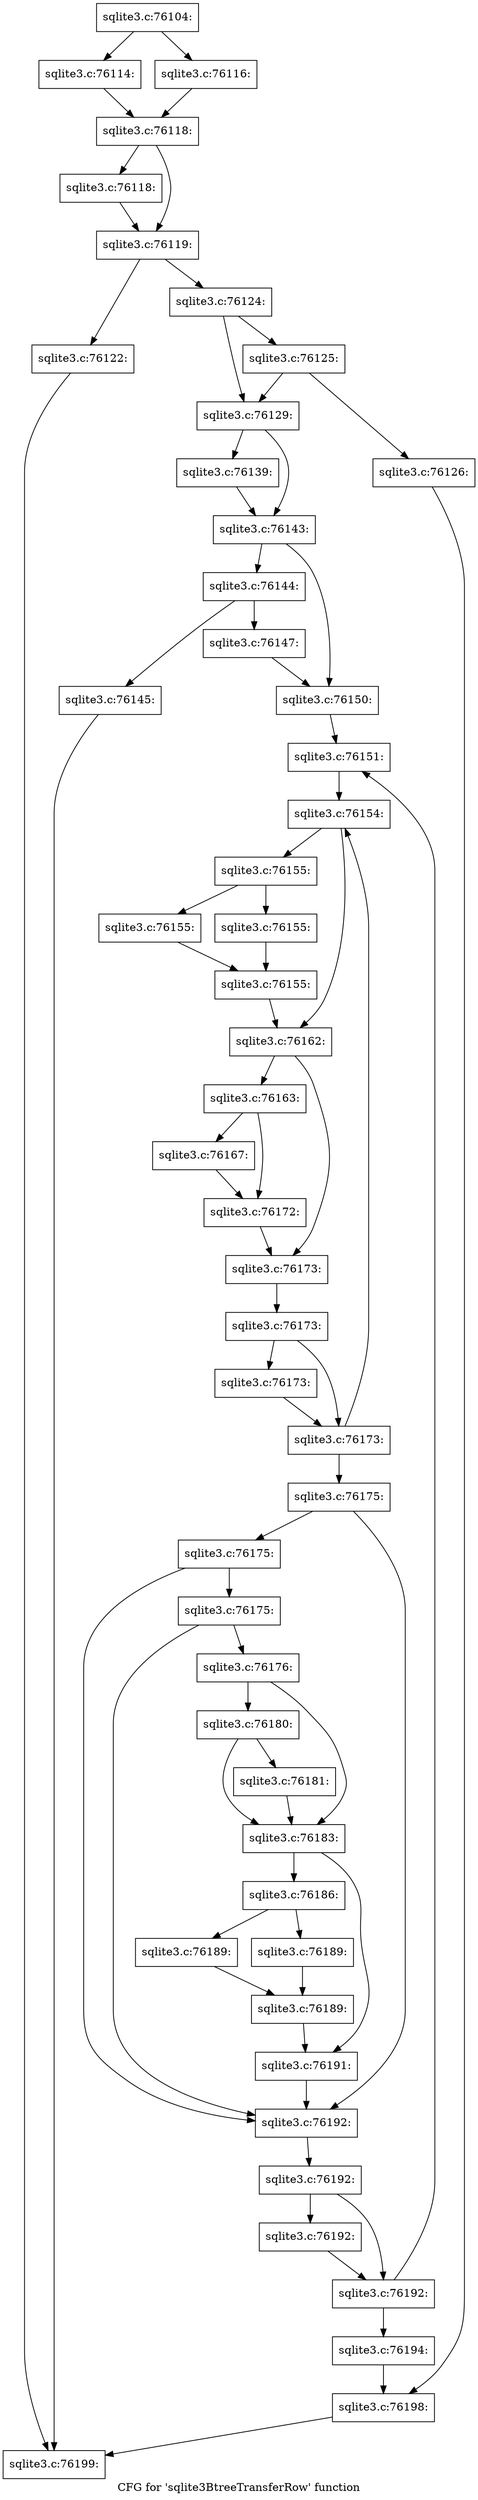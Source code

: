 digraph "CFG for 'sqlite3BtreeTransferRow' function" {
	label="CFG for 'sqlite3BtreeTransferRow' function";

	Node0x55c0f8198120 [shape=record,label="{sqlite3.c:76104:}"];
	Node0x55c0f8198120 -> Node0x55c0f827a980;
	Node0x55c0f8198120 -> Node0x55c0f827aa20;
	Node0x55c0f827a980 [shape=record,label="{sqlite3.c:76114:}"];
	Node0x55c0f827a980 -> Node0x55c0f827a9d0;
	Node0x55c0f827aa20 [shape=record,label="{sqlite3.c:76116:}"];
	Node0x55c0f827aa20 -> Node0x55c0f827a9d0;
	Node0x55c0f827a9d0 [shape=record,label="{sqlite3.c:76118:}"];
	Node0x55c0f827a9d0 -> Node0x55c0f827c000;
	Node0x55c0f827a9d0 -> Node0x55c0f827c050;
	Node0x55c0f827c000 [shape=record,label="{sqlite3.c:76118:}"];
	Node0x55c0f827c000 -> Node0x55c0f827c050;
	Node0x55c0f827c050 [shape=record,label="{sqlite3.c:76119:}"];
	Node0x55c0f827c050 -> Node0x55c0f827d250;
	Node0x55c0f827c050 -> Node0x55c0f827d2a0;
	Node0x55c0f827d250 [shape=record,label="{sqlite3.c:76122:}"];
	Node0x55c0f827d250 -> Node0x55c0f823f790;
	Node0x55c0f827d2a0 [shape=record,label="{sqlite3.c:76124:}"];
	Node0x55c0f827d2a0 -> Node0x55c0f827e2e0;
	Node0x55c0f827d2a0 -> Node0x55c0f827e290;
	Node0x55c0f827e2e0 [shape=record,label="{sqlite3.c:76125:}"];
	Node0x55c0f827e2e0 -> Node0x55c0f827e1f0;
	Node0x55c0f827e2e0 -> Node0x55c0f827e290;
	Node0x55c0f827e1f0 [shape=record,label="{sqlite3.c:76126:}"];
	Node0x55c0f827e1f0 -> Node0x55c0f827e240;
	Node0x55c0f827e290 [shape=record,label="{sqlite3.c:76129:}"];
	Node0x55c0f827e290 -> Node0x55c0f5986520;
	Node0x55c0f827e290 -> Node0x55c0f8281ae0;
	Node0x55c0f5986520 [shape=record,label="{sqlite3.c:76139:}"];
	Node0x55c0f5986520 -> Node0x55c0f8281ae0;
	Node0x55c0f8281ae0 [shape=record,label="{sqlite3.c:76143:}"];
	Node0x55c0f8281ae0 -> Node0x55c0f82833b0;
	Node0x55c0f8281ae0 -> Node0x55c0f8283400;
	Node0x55c0f82833b0 [shape=record,label="{sqlite3.c:76144:}"];
	Node0x55c0f82833b0 -> Node0x55c0f8283880;
	Node0x55c0f82833b0 -> Node0x55c0f82838d0;
	Node0x55c0f8283880 [shape=record,label="{sqlite3.c:76145:}"];
	Node0x55c0f8283880 -> Node0x55c0f823f790;
	Node0x55c0f82838d0 [shape=record,label="{sqlite3.c:76147:}"];
	Node0x55c0f82838d0 -> Node0x55c0f8283400;
	Node0x55c0f8283400 [shape=record,label="{sqlite3.c:76150:}"];
	Node0x55c0f8283400 -> Node0x55c0f8284c90;
	Node0x55c0f8284c90 [shape=record,label="{sqlite3.c:76151:}"];
	Node0x55c0f8284c90 -> Node0x55c0f8285120;
	Node0x55c0f8285120 [shape=record,label="{sqlite3.c:76154:}"];
	Node0x55c0f8285120 -> Node0x55c0f8285320;
	Node0x55c0f8285120 -> Node0x55c0f8285370;
	Node0x55c0f8285320 [shape=record,label="{sqlite3.c:76155:}"];
	Node0x55c0f8285320 -> Node0x55c0f8285990;
	Node0x55c0f8285320 -> Node0x55c0f82859e0;
	Node0x55c0f8285990 [shape=record,label="{sqlite3.c:76155:}"];
	Node0x55c0f8285990 -> Node0x55c0f8285a30;
	Node0x55c0f82859e0 [shape=record,label="{sqlite3.c:76155:}"];
	Node0x55c0f82859e0 -> Node0x55c0f8285a30;
	Node0x55c0f8285a30 [shape=record,label="{sqlite3.c:76155:}"];
	Node0x55c0f8285a30 -> Node0x55c0f8285370;
	Node0x55c0f8285370 [shape=record,label="{sqlite3.c:76162:}"];
	Node0x55c0f8285370 -> Node0x55c0f8287000;
	Node0x55c0f8285370 -> Node0x55c0f8287050;
	Node0x55c0f8287000 [shape=record,label="{sqlite3.c:76163:}"];
	Node0x55c0f8287000 -> Node0x55c0f8287a70;
	Node0x55c0f8287000 -> Node0x55c0f8287ac0;
	Node0x55c0f8287a70 [shape=record,label="{sqlite3.c:76167:}"];
	Node0x55c0f8287a70 -> Node0x55c0f8287ac0;
	Node0x55c0f8287ac0 [shape=record,label="{sqlite3.c:76172:}"];
	Node0x55c0f8287ac0 -> Node0x55c0f8287050;
	Node0x55c0f8287050 [shape=record,label="{sqlite3.c:76173:}"];
	Node0x55c0f8287050 -> Node0x55c0f82850d0;
	Node0x55c0f82850d0 [shape=record,label="{sqlite3.c:76173:}"];
	Node0x55c0f82850d0 -> Node0x55c0f8288e10;
	Node0x55c0f82850d0 -> Node0x55c0f8288dc0;
	Node0x55c0f8288e10 [shape=record,label="{sqlite3.c:76173:}"];
	Node0x55c0f8288e10 -> Node0x55c0f8288dc0;
	Node0x55c0f8288dc0 [shape=record,label="{sqlite3.c:76173:}"];
	Node0x55c0f8288dc0 -> Node0x55c0f8285120;
	Node0x55c0f8288dc0 -> Node0x55c0f8285080;
	Node0x55c0f8285080 [shape=record,label="{sqlite3.c:76175:}"];
	Node0x55c0f8285080 -> Node0x55c0f82897a0;
	Node0x55c0f8285080 -> Node0x55c0f82896d0;
	Node0x55c0f82897a0 [shape=record,label="{sqlite3.c:76175:}"];
	Node0x55c0f82897a0 -> Node0x55c0f8289720;
	Node0x55c0f82897a0 -> Node0x55c0f82896d0;
	Node0x55c0f8289720 [shape=record,label="{sqlite3.c:76175:}"];
	Node0x55c0f8289720 -> Node0x55c0f8289680;
	Node0x55c0f8289720 -> Node0x55c0f82896d0;
	Node0x55c0f8289680 [shape=record,label="{sqlite3.c:76176:}"];
	Node0x55c0f8289680 -> Node0x55c0f828ab00;
	Node0x55c0f8289680 -> Node0x55c0f828aab0;
	Node0x55c0f828ab00 [shape=record,label="{sqlite3.c:76180:}"];
	Node0x55c0f828ab00 -> Node0x55c0f828a700;
	Node0x55c0f828ab00 -> Node0x55c0f828aab0;
	Node0x55c0f828a700 [shape=record,label="{sqlite3.c:76181:}"];
	Node0x55c0f828a700 -> Node0x55c0f828aab0;
	Node0x55c0f828aab0 [shape=record,label="{sqlite3.c:76183:}"];
	Node0x55c0f828aab0 -> Node0x55c0f828b550;
	Node0x55c0f828aab0 -> Node0x55c0f828ba40;
	Node0x55c0f828b550 [shape=record,label="{sqlite3.c:76186:}"];
	Node0x55c0f828b550 -> Node0x55c0f828c4b0;
	Node0x55c0f828b550 -> Node0x55c0f828c500;
	Node0x55c0f828c4b0 [shape=record,label="{sqlite3.c:76189:}"];
	Node0x55c0f828c4b0 -> Node0x55c0f828c550;
	Node0x55c0f828c500 [shape=record,label="{sqlite3.c:76189:}"];
	Node0x55c0f828c500 -> Node0x55c0f828c550;
	Node0x55c0f828c550 [shape=record,label="{sqlite3.c:76189:}"];
	Node0x55c0f828c550 -> Node0x55c0f828ba40;
	Node0x55c0f828ba40 [shape=record,label="{sqlite3.c:76191:}"];
	Node0x55c0f828ba40 -> Node0x55c0f82896d0;
	Node0x55c0f82896d0 [shape=record,label="{sqlite3.c:76192:}"];
	Node0x55c0f82896d0 -> Node0x55c0f8284c40;
	Node0x55c0f8284c40 [shape=record,label="{sqlite3.c:76192:}"];
	Node0x55c0f8284c40 -> Node0x55c0f828d200;
	Node0x55c0f8284c40 -> Node0x55c0f828d1b0;
	Node0x55c0f828d200 [shape=record,label="{sqlite3.c:76192:}"];
	Node0x55c0f828d200 -> Node0x55c0f828d1b0;
	Node0x55c0f828d1b0 [shape=record,label="{sqlite3.c:76192:}"];
	Node0x55c0f828d1b0 -> Node0x55c0f8284c90;
	Node0x55c0f828d1b0 -> Node0x55c0f8284bf0;
	Node0x55c0f8284bf0 [shape=record,label="{sqlite3.c:76194:}"];
	Node0x55c0f8284bf0 -> Node0x55c0f827e240;
	Node0x55c0f827e240 [shape=record,label="{sqlite3.c:76198:}"];
	Node0x55c0f827e240 -> Node0x55c0f823f790;
	Node0x55c0f823f790 [shape=record,label="{sqlite3.c:76199:}"];
}
